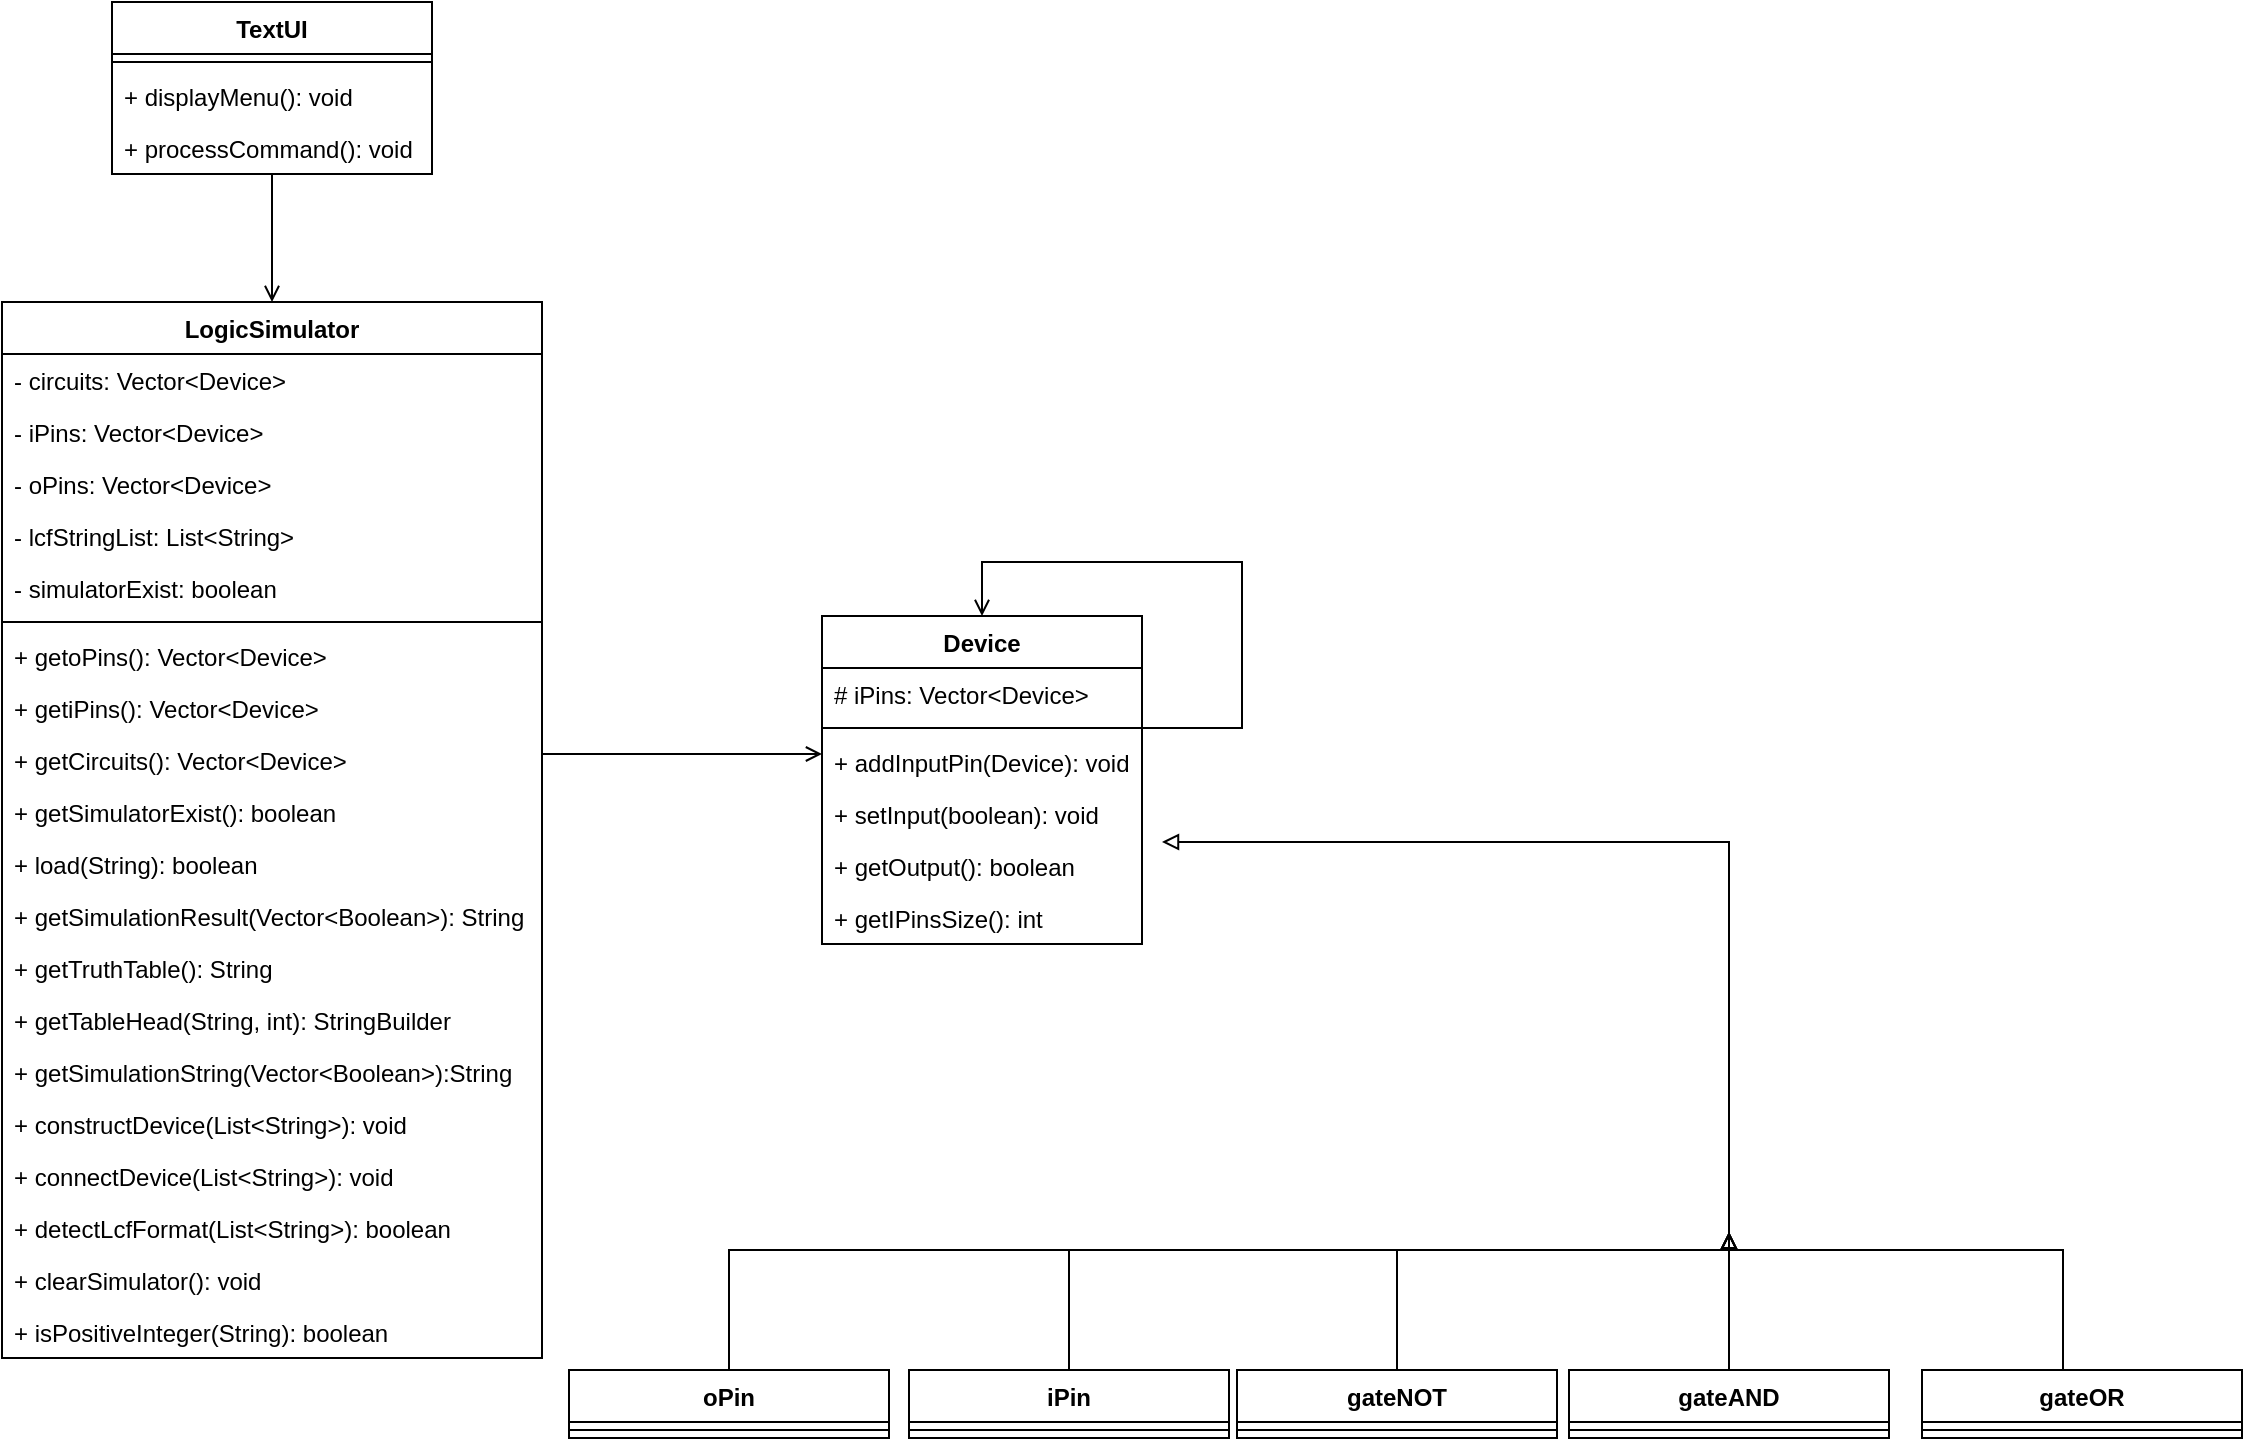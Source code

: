 <mxfile version="13.6.4" type="device"><diagram id="BUzbDIUXZeJq5TnXbVtg" name="hw1"><mxGraphModel dx="978" dy="658" grid="1" gridSize="10" guides="1" tooltips="1" connect="1" arrows="1" fold="1" page="1" pageScale="1" pageWidth="827" pageHeight="1169" math="0" shadow="0"><root><mxCell id="0"/><mxCell id="1" parent="0"/><mxCell id="UKW0mVFyyOg3hS2n9jeq-39" style="edgeStyle=orthogonalEdgeStyle;rounded=0;orthogonalLoop=1;jettySize=auto;html=1;endArrow=block;endFill=0;" parent="1" source="UKW0mVFyyOg3hS2n9jeq-11" edge="1"><mxGeometry relative="1" as="geometry"><Array as="points"><mxPoint x="787.5" y="724.01"/><mxPoint x="953.5" y="724.01"/></Array><mxPoint x="953.5" y="715.01" as="targetPoint"/></mxGeometry></mxCell><mxCell id="UKW0mVFyyOg3hS2n9jeq-36" style="edgeStyle=orthogonalEdgeStyle;rounded=0;orthogonalLoop=1;jettySize=auto;html=1;endArrow=block;endFill=0;" parent="1" source="UKW0mVFyyOg3hS2n9jeq-14" edge="1"><mxGeometry relative="1" as="geometry"><mxPoint x="953.5" y="715.01" as="targetPoint"/></mxGeometry></mxCell><mxCell id="UKW0mVFyyOg3hS2n9jeq-38" style="edgeStyle=orthogonalEdgeStyle;rounded=0;orthogonalLoop=1;jettySize=auto;html=1;endArrow=block;endFill=0;" parent="1" edge="1"><mxGeometry relative="1" as="geometry"><Array as="points"><mxPoint x="1120.5" y="724.01"/><mxPoint x="953.5" y="724.01"/></Array><mxPoint x="1120.5" y="784.01" as="sourcePoint"/><mxPoint x="953.5" y="715.01" as="targetPoint"/></mxGeometry></mxCell><mxCell id="UKW0mVFyyOg3hS2n9jeq-40" style="edgeStyle=orthogonalEdgeStyle;rounded=0;orthogonalLoop=1;jettySize=auto;html=1;exitX=0.5;exitY=0;exitDx=0;exitDy=0;endArrow=block;endFill=0;" parent="1" source="UKW0mVFyyOg3hS2n9jeq-20" edge="1"><mxGeometry relative="1" as="geometry"><Array as="points"><mxPoint x="623.5" y="724.01"/><mxPoint x="953.5" y="724.01"/></Array><mxPoint x="953.5" y="715.01" as="targetPoint"/></mxGeometry></mxCell><mxCell id="UKW0mVFyyOg3hS2n9jeq-41" style="edgeStyle=orthogonalEdgeStyle;rounded=0;orthogonalLoop=1;jettySize=auto;html=1;endArrow=block;endFill=0;" parent="1" source="UKW0mVFyyOg3hS2n9jeq-23" edge="1"><mxGeometry relative="1" as="geometry"><Array as="points"><mxPoint x="453.5" y="724.01"/><mxPoint x="953.5" y="724.01"/></Array><mxPoint x="670" y="520" as="targetPoint"/></mxGeometry></mxCell><mxCell id="UKW0mVFyyOg3hS2n9jeq-29" style="edgeStyle=orthogonalEdgeStyle;rounded=0;orthogonalLoop=1;jettySize=auto;html=1;endArrow=open;endFill=0;" parent="1" source="UKW0mVFyyOg3hS2n9jeq-5" target="UKW0mVFyyOg3hS2n9jeq-8" edge="1"><mxGeometry relative="1" as="geometry"><Array as="points"><mxPoint x="400" y="476"/><mxPoint x="400" y="476"/></Array></mxGeometry></mxCell><mxCell id="UKW0mVFyyOg3hS2n9jeq-28" style="edgeStyle=orthogonalEdgeStyle;rounded=0;orthogonalLoop=1;jettySize=auto;html=1;endArrow=open;endFill=0;" parent="1" source="UKW0mVFyyOg3hS2n9jeq-1" target="UKW0mVFyyOg3hS2n9jeq-5" edge="1"><mxGeometry relative="1" as="geometry"/></mxCell><mxCell id="UKW0mVFyyOg3hS2n9jeq-30" style="edgeStyle=orthogonalEdgeStyle;rounded=0;orthogonalLoop=1;jettySize=auto;html=1;endArrow=open;endFill=0;" parent="1" source="UKW0mVFyyOg3hS2n9jeq-8" target="UKW0mVFyyOg3hS2n9jeq-8" edge="1"><mxGeometry relative="1" as="geometry"><Array as="points"><mxPoint x="710" y="463"/><mxPoint x="680" y="380"/></Array></mxGeometry></mxCell><mxCell id="UKW0mVFyyOg3hS2n9jeq-8" value="Device" style="swimlane;fontStyle=1;align=center;verticalAlign=top;childLayout=stackLayout;horizontal=1;startSize=26;horizontalStack=0;resizeParent=1;resizeParentMax=0;resizeLast=0;collapsible=1;marginBottom=0;" parent="1" vertex="1"><mxGeometry x="500" y="407" width="160" height="164" as="geometry"/></mxCell><mxCell id="UKW0mVFyyOg3hS2n9jeq-26" value="# iPins: Vector&lt;Device&gt;" style="text;strokeColor=none;fillColor=none;align=left;verticalAlign=top;spacingLeft=4;spacingRight=4;overflow=hidden;rotatable=0;points=[[0,0.5],[1,0.5]];portConstraint=eastwest;" parent="UKW0mVFyyOg3hS2n9jeq-8" vertex="1"><mxGeometry y="26" width="160" height="26" as="geometry"/></mxCell><mxCell id="UKW0mVFyyOg3hS2n9jeq-9" value="" style="line;strokeWidth=1;fillColor=none;align=left;verticalAlign=middle;spacingTop=-1;spacingLeft=3;spacingRight=3;rotatable=0;labelPosition=right;points=[];portConstraint=eastwest;" parent="UKW0mVFyyOg3hS2n9jeq-8" vertex="1"><mxGeometry y="52" width="160" height="8" as="geometry"/></mxCell><mxCell id="UKW0mVFyyOg3hS2n9jeq-10" value="+ addInputPin(Device): void" style="text;strokeColor=none;fillColor=none;align=left;verticalAlign=top;spacingLeft=4;spacingRight=4;overflow=hidden;rotatable=0;points=[[0,0.5],[1,0.5]];portConstraint=eastwest;" parent="UKW0mVFyyOg3hS2n9jeq-8" vertex="1"><mxGeometry y="60" width="160" height="26" as="geometry"/></mxCell><mxCell id="-MKHbGFtCqabFj0Fwie_-2" value="+ setInput(boolean): void" style="text;strokeColor=none;fillColor=none;align=left;verticalAlign=top;spacingLeft=4;spacingRight=4;overflow=hidden;rotatable=0;points=[[0,0.5],[1,0.5]];portConstraint=eastwest;" parent="UKW0mVFyyOg3hS2n9jeq-8" vertex="1"><mxGeometry y="86" width="160" height="26" as="geometry"/></mxCell><mxCell id="Ny2Fkejt8bw9cPsmx3Bl-1" value="+ getOutput(): boolean" style="text;strokeColor=none;fillColor=none;align=left;verticalAlign=top;spacingLeft=4;spacingRight=4;overflow=hidden;rotatable=0;points=[[0,0.5],[1,0.5]];portConstraint=eastwest;" parent="UKW0mVFyyOg3hS2n9jeq-8" vertex="1"><mxGeometry y="112" width="160" height="26" as="geometry"/></mxCell><mxCell id="5XtqF-ZLbkij6gahD7QP-1" value="+ getIPinsSize(): int" style="text;strokeColor=none;fillColor=none;align=left;verticalAlign=top;spacingLeft=4;spacingRight=4;overflow=hidden;rotatable=0;points=[[0,0.5],[1,0.5]];portConstraint=eastwest;" vertex="1" parent="UKW0mVFyyOg3hS2n9jeq-8"><mxGeometry y="138" width="160" height="26" as="geometry"/></mxCell><mxCell id="UKW0mVFyyOg3hS2n9jeq-1" value="TextUI" style="swimlane;fontStyle=1;align=center;verticalAlign=top;childLayout=stackLayout;horizontal=1;startSize=26;horizontalStack=0;resizeParent=1;resizeParentMax=0;resizeLast=0;collapsible=1;marginBottom=0;" parent="1" vertex="1"><mxGeometry x="145" y="100" width="160" height="86" as="geometry"/></mxCell><mxCell id="UKW0mVFyyOg3hS2n9jeq-3" value="" style="line;strokeWidth=1;fillColor=none;align=left;verticalAlign=middle;spacingTop=-1;spacingLeft=3;spacingRight=3;rotatable=0;labelPosition=right;points=[];portConstraint=eastwest;" parent="UKW0mVFyyOg3hS2n9jeq-1" vertex="1"><mxGeometry y="26" width="160" height="8" as="geometry"/></mxCell><mxCell id="UKW0mVFyyOg3hS2n9jeq-4" value="+ displayMenu(): void" style="text;strokeColor=none;fillColor=none;align=left;verticalAlign=top;spacingLeft=4;spacingRight=4;overflow=hidden;rotatable=0;points=[[0,0.5],[1,0.5]];portConstraint=eastwest;" parent="UKW0mVFyyOg3hS2n9jeq-1" vertex="1"><mxGeometry y="34" width="160" height="26" as="geometry"/></mxCell><mxCell id="UKW0mVFyyOg3hS2n9jeq-27" value="+ processCommand(): void" style="text;strokeColor=none;fillColor=none;align=left;verticalAlign=top;spacingLeft=4;spacingRight=4;overflow=hidden;rotatable=0;points=[[0,0.5],[1,0.5]];portConstraint=eastwest;" parent="UKW0mVFyyOg3hS2n9jeq-1" vertex="1"><mxGeometry y="60" width="160" height="26" as="geometry"/></mxCell><mxCell id="UKW0mVFyyOg3hS2n9jeq-5" value="LogicSimulator" style="swimlane;fontStyle=1;align=center;verticalAlign=top;childLayout=stackLayout;horizontal=1;startSize=26;horizontalStack=0;resizeParent=1;resizeParentMax=0;resizeLast=0;collapsible=1;marginBottom=0;" parent="1" vertex="1"><mxGeometry x="90" y="250" width="270" height="528" as="geometry"/></mxCell><mxCell id="UKW0mVFyyOg3hS2n9jeq-33" value="- circuits: Vector&lt;Device&gt;" style="text;strokeColor=none;fillColor=none;align=left;verticalAlign=top;spacingLeft=4;spacingRight=4;overflow=hidden;rotatable=0;points=[[0,0.5],[1,0.5]];portConstraint=eastwest;" parent="UKW0mVFyyOg3hS2n9jeq-5" vertex="1"><mxGeometry y="26" width="270" height="26" as="geometry"/></mxCell><mxCell id="UKW0mVFyyOg3hS2n9jeq-34" value="- iPins: Vector&lt;Device&gt;" style="text;strokeColor=none;fillColor=none;align=left;verticalAlign=top;spacingLeft=4;spacingRight=4;overflow=hidden;rotatable=0;points=[[0,0.5],[1,0.5]];portConstraint=eastwest;" parent="UKW0mVFyyOg3hS2n9jeq-5" vertex="1"><mxGeometry y="52" width="270" height="26" as="geometry"/></mxCell><mxCell id="UKW0mVFyyOg3hS2n9jeq-35" value="- oPins: Vector&lt;Device&gt;" style="text;strokeColor=none;fillColor=none;align=left;verticalAlign=top;spacingLeft=4;spacingRight=4;overflow=hidden;rotatable=0;points=[[0,0.5],[1,0.5]];portConstraint=eastwest;" parent="UKW0mVFyyOg3hS2n9jeq-5" vertex="1"><mxGeometry y="78" width="270" height="26" as="geometry"/></mxCell><mxCell id="hGaYhpf4hvr3koQhJ0Kp-8" value="- lcfStringList: List&lt;String&gt;&#10;" style="text;strokeColor=none;fillColor=none;align=left;verticalAlign=top;spacingLeft=4;spacingRight=4;overflow=hidden;rotatable=0;points=[[0,0.5],[1,0.5]];portConstraint=eastwest;" parent="UKW0mVFyyOg3hS2n9jeq-5" vertex="1"><mxGeometry y="104" width="270" height="26" as="geometry"/></mxCell><mxCell id="5XtqF-ZLbkij6gahD7QP-2" value="- simulatorExist: boolean&#10;" style="text;strokeColor=none;fillColor=none;align=left;verticalAlign=top;spacingLeft=4;spacingRight=4;overflow=hidden;rotatable=0;points=[[0,0.5],[1,0.5]];portConstraint=eastwest;" vertex="1" parent="UKW0mVFyyOg3hS2n9jeq-5"><mxGeometry y="130" width="270" height="26" as="geometry"/></mxCell><mxCell id="UKW0mVFyyOg3hS2n9jeq-6" value="" style="line;strokeWidth=1;fillColor=none;align=left;verticalAlign=middle;spacingTop=-1;spacingLeft=3;spacingRight=3;rotatable=0;labelPosition=right;points=[];portConstraint=eastwest;" parent="UKW0mVFyyOg3hS2n9jeq-5" vertex="1"><mxGeometry y="156" width="270" height="8" as="geometry"/></mxCell><mxCell id="5XtqF-ZLbkij6gahD7QP-4" value="+ getoPins(): Vector&lt;Device&gt;&#10;" style="text;strokeColor=none;fillColor=none;align=left;verticalAlign=top;spacingLeft=4;spacingRight=4;overflow=hidden;rotatable=0;points=[[0,0.5],[1,0.5]];portConstraint=eastwest;" vertex="1" parent="UKW0mVFyyOg3hS2n9jeq-5"><mxGeometry y="164" width="270" height="26" as="geometry"/></mxCell><mxCell id="5XtqF-ZLbkij6gahD7QP-3" value="+ getiPins(): Vector&lt;Device&gt;&#10;" style="text;strokeColor=none;fillColor=none;align=left;verticalAlign=top;spacingLeft=4;spacingRight=4;overflow=hidden;rotatable=0;points=[[0,0.5],[1,0.5]];portConstraint=eastwest;" vertex="1" parent="UKW0mVFyyOg3hS2n9jeq-5"><mxGeometry y="190" width="270" height="26" as="geometry"/></mxCell><mxCell id="5XtqF-ZLbkij6gahD7QP-5" value="+ getCircuits(): Vector&lt;Device&gt;&#10;" style="text;strokeColor=none;fillColor=none;align=left;verticalAlign=top;spacingLeft=4;spacingRight=4;overflow=hidden;rotatable=0;points=[[0,0.5],[1,0.5]];portConstraint=eastwest;" vertex="1" parent="UKW0mVFyyOg3hS2n9jeq-5"><mxGeometry y="216" width="270" height="26" as="geometry"/></mxCell><mxCell id="5XtqF-ZLbkij6gahD7QP-6" value="+ getSimulatorExist(): boolean&#10;" style="text;strokeColor=none;fillColor=none;align=left;verticalAlign=top;spacingLeft=4;spacingRight=4;overflow=hidden;rotatable=0;points=[[0,0.5],[1,0.5]];portConstraint=eastwest;" vertex="1" parent="UKW0mVFyyOg3hS2n9jeq-5"><mxGeometry y="242" width="270" height="26" as="geometry"/></mxCell><mxCell id="UKW0mVFyyOg3hS2n9jeq-32" value="+ load(String): boolean" style="text;strokeColor=none;fillColor=none;align=left;verticalAlign=top;spacingLeft=4;spacingRight=4;overflow=hidden;rotatable=0;points=[[0,0.5],[1,0.5]];portConstraint=eastwest;" parent="UKW0mVFyyOg3hS2n9jeq-5" vertex="1"><mxGeometry y="268" width="270" height="26" as="geometry"/></mxCell><mxCell id="UKW0mVFyyOg3hS2n9jeq-7" value="+ getSimulationResult(Vector&lt;Boolean&gt;): String" style="text;strokeColor=none;fillColor=none;align=left;verticalAlign=top;spacingLeft=4;spacingRight=4;overflow=hidden;rotatable=0;points=[[0,0.5],[1,0.5]];portConstraint=eastwest;" parent="UKW0mVFyyOg3hS2n9jeq-5" vertex="1"><mxGeometry y="294" width="270" height="26" as="geometry"/></mxCell><mxCell id="UKW0mVFyyOg3hS2n9jeq-31" value="+ getTruthTable(): String" style="text;strokeColor=none;fillColor=none;align=left;verticalAlign=top;spacingLeft=4;spacingRight=4;overflow=hidden;rotatable=0;points=[[0,0.5],[1,0.5]];portConstraint=eastwest;" parent="UKW0mVFyyOg3hS2n9jeq-5" vertex="1"><mxGeometry y="320" width="270" height="26" as="geometry"/></mxCell><mxCell id="hGaYhpf4hvr3koQhJ0Kp-5" value="+ getTableHead(String, int): StringBuilder&#10;" style="text;strokeColor=none;fillColor=none;align=left;verticalAlign=top;spacingLeft=4;spacingRight=4;overflow=hidden;rotatable=0;points=[[0,0.5],[1,0.5]];portConstraint=eastwest;" parent="UKW0mVFyyOg3hS2n9jeq-5" vertex="1"><mxGeometry y="346" width="270" height="26" as="geometry"/></mxCell><mxCell id="hGaYhpf4hvr3koQhJ0Kp-7" value="+ getSimulationString(Vector&lt;Boolean&gt;):String&#10;" style="text;strokeColor=none;fillColor=none;align=left;verticalAlign=top;spacingLeft=4;spacingRight=4;overflow=hidden;rotatable=0;points=[[0,0.5],[1,0.5]];portConstraint=eastwest;" parent="UKW0mVFyyOg3hS2n9jeq-5" vertex="1"><mxGeometry y="372" width="270" height="26" as="geometry"/></mxCell><mxCell id="5XtqF-ZLbkij6gahD7QP-7" value="+ constructDevice(List&lt;String&gt;): void&#10;" style="text;strokeColor=none;fillColor=none;align=left;verticalAlign=top;spacingLeft=4;spacingRight=4;overflow=hidden;rotatable=0;points=[[0,0.5],[1,0.5]];portConstraint=eastwest;" vertex="1" parent="UKW0mVFyyOg3hS2n9jeq-5"><mxGeometry y="398" width="270" height="26" as="geometry"/></mxCell><mxCell id="hGaYhpf4hvr3koQhJ0Kp-6" value="+ connectDevice(List&lt;String&gt;): void&#10;" style="text;strokeColor=none;fillColor=none;align=left;verticalAlign=top;spacingLeft=4;spacingRight=4;overflow=hidden;rotatable=0;points=[[0,0.5],[1,0.5]];portConstraint=eastwest;" parent="UKW0mVFyyOg3hS2n9jeq-5" vertex="1"><mxGeometry y="424" width="270" height="26" as="geometry"/></mxCell><mxCell id="5XtqF-ZLbkij6gahD7QP-8" value="+ detectLcfFormat(List&lt;String&gt;): boolean&#10;" style="text;strokeColor=none;fillColor=none;align=left;verticalAlign=top;spacingLeft=4;spacingRight=4;overflow=hidden;rotatable=0;points=[[0,0.5],[1,0.5]];portConstraint=eastwest;" vertex="1" parent="UKW0mVFyyOg3hS2n9jeq-5"><mxGeometry y="450" width="270" height="26" as="geometry"/></mxCell><mxCell id="5XtqF-ZLbkij6gahD7QP-10" value="+ clearSimulator(): void&#10;&#10;" style="text;strokeColor=none;fillColor=none;align=left;verticalAlign=top;spacingLeft=4;spacingRight=4;overflow=hidden;rotatable=0;points=[[0,0.5],[1,0.5]];portConstraint=eastwest;" vertex="1" parent="UKW0mVFyyOg3hS2n9jeq-5"><mxGeometry y="476" width="270" height="26" as="geometry"/></mxCell><mxCell id="5XtqF-ZLbkij6gahD7QP-9" value="+ isPositiveInteger(String): boolean&#10;" style="text;strokeColor=none;fillColor=none;align=left;verticalAlign=top;spacingLeft=4;spacingRight=4;overflow=hidden;rotatable=0;points=[[0,0.5],[1,0.5]];portConstraint=eastwest;" vertex="1" parent="UKW0mVFyyOg3hS2n9jeq-5"><mxGeometry y="502" width="270" height="26" as="geometry"/></mxCell><mxCell id="UKW0mVFyyOg3hS2n9jeq-11" value="gateNOT" style="swimlane;fontStyle=1;align=center;verticalAlign=top;childLayout=stackLayout;horizontal=1;startSize=26;horizontalStack=0;resizeParent=1;resizeParentMax=0;resizeLast=0;collapsible=1;marginBottom=0;" parent="1" vertex="1"><mxGeometry x="707.5" y="784.01" width="160" height="34" as="geometry"/></mxCell><mxCell id="UKW0mVFyyOg3hS2n9jeq-12" value="" style="line;strokeWidth=1;fillColor=none;align=left;verticalAlign=middle;spacingTop=-1;spacingLeft=3;spacingRight=3;rotatable=0;labelPosition=right;points=[];portConstraint=eastwest;" parent="UKW0mVFyyOg3hS2n9jeq-11" vertex="1"><mxGeometry y="26" width="160" height="8" as="geometry"/></mxCell><mxCell id="UKW0mVFyyOg3hS2n9jeq-20" value="iPin" style="swimlane;fontStyle=1;align=center;verticalAlign=top;childLayout=stackLayout;horizontal=1;startSize=26;horizontalStack=0;resizeParent=1;resizeParentMax=0;resizeLast=0;collapsible=1;marginBottom=0;" parent="1" vertex="1"><mxGeometry x="543.5" y="784.01" width="160" height="34" as="geometry"/></mxCell><mxCell id="UKW0mVFyyOg3hS2n9jeq-21" value="" style="line;strokeWidth=1;fillColor=none;align=left;verticalAlign=middle;spacingTop=-1;spacingLeft=3;spacingRight=3;rotatable=0;labelPosition=right;points=[];portConstraint=eastwest;" parent="UKW0mVFyyOg3hS2n9jeq-20" vertex="1"><mxGeometry y="26" width="160" height="8" as="geometry"/></mxCell><mxCell id="UKW0mVFyyOg3hS2n9jeq-14" value="gateAND" style="swimlane;fontStyle=1;align=center;verticalAlign=top;childLayout=stackLayout;horizontal=1;startSize=26;horizontalStack=0;resizeParent=1;resizeParentMax=0;resizeLast=0;collapsible=1;marginBottom=0;" parent="1" vertex="1"><mxGeometry x="873.5" y="784.01" width="160" height="34" as="geometry"/></mxCell><mxCell id="UKW0mVFyyOg3hS2n9jeq-15" value="" style="line;strokeWidth=1;fillColor=none;align=left;verticalAlign=middle;spacingTop=-1;spacingLeft=3;spacingRight=3;rotatable=0;labelPosition=right;points=[];portConstraint=eastwest;" parent="UKW0mVFyyOg3hS2n9jeq-14" vertex="1"><mxGeometry y="26" width="160" height="8" as="geometry"/></mxCell><mxCell id="UKW0mVFyyOg3hS2n9jeq-23" value="oPin" style="swimlane;fontStyle=1;align=center;verticalAlign=top;childLayout=stackLayout;horizontal=1;startSize=26;horizontalStack=0;resizeParent=1;resizeParentMax=0;resizeLast=0;collapsible=1;marginBottom=0;" parent="1" vertex="1"><mxGeometry x="373.5" y="784.01" width="160" height="34" as="geometry"/></mxCell><mxCell id="UKW0mVFyyOg3hS2n9jeq-24" value="" style="line;strokeWidth=1;fillColor=none;align=left;verticalAlign=middle;spacingTop=-1;spacingLeft=3;spacingRight=3;rotatable=0;labelPosition=right;points=[];portConstraint=eastwest;" parent="UKW0mVFyyOg3hS2n9jeq-23" vertex="1"><mxGeometry y="26" width="160" height="8" as="geometry"/></mxCell><mxCell id="UKW0mVFyyOg3hS2n9jeq-17" value="gateOR" style="swimlane;fontStyle=1;align=center;verticalAlign=top;childLayout=stackLayout;horizontal=1;startSize=26;horizontalStack=0;resizeParent=1;resizeParentMax=0;resizeLast=0;collapsible=1;marginBottom=0;" parent="1" vertex="1"><mxGeometry x="1050" y="784.01" width="160" height="34" as="geometry"/></mxCell><mxCell id="UKW0mVFyyOg3hS2n9jeq-18" value="" style="line;strokeWidth=1;fillColor=none;align=left;verticalAlign=middle;spacingTop=-1;spacingLeft=3;spacingRight=3;rotatable=0;labelPosition=right;points=[];portConstraint=eastwest;" parent="UKW0mVFyyOg3hS2n9jeq-17" vertex="1"><mxGeometry y="26" width="160" height="8" as="geometry"/></mxCell></root></mxGraphModel></diagram></mxfile>